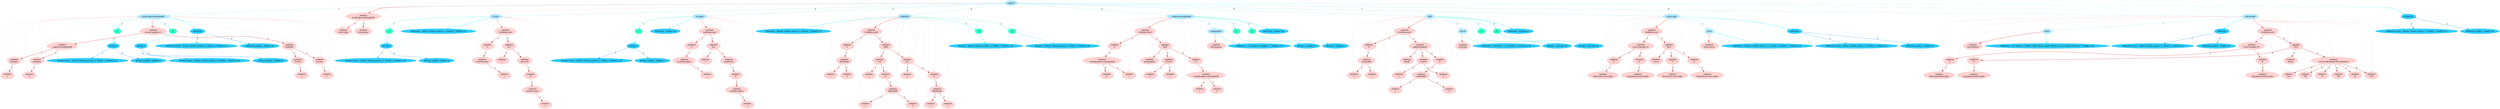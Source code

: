 digraph g{node_14695 [shape="ellipse", style="filled", color="#ffd1d1", fontname="Times", label="undefined
{mouse:$graphics:$}" ]
node_14697 [shape="ellipse", style="filled", color="#ffd1d1", fontname="Times", label="undefined
both$and$" ]
node_14699 [shape="ellipse", style="filled", color="#ffd1d1", fontname="Times", label="undefined
$.mouse" ]
node_14701 [shape="ellipse", style="filled", color="#ffd1d1", fontname="Times", label="undefined
a" ]
node_14704 [shape="ellipse", style="filled", color="#ffd1d1", fontname="Times", label="undefined
$.mouse" ]
node_14706 [shape="ellipse", style="filled", color="#ffd1d1", fontname="Times", label="undefined
b" ]
node_14711 [shape="ellipse", style="filled", color="#ffd1d1", fontname="Times", label="undefined
graphicscontaining$and$" ]
node_14713 [shape="ellipse", style="filled", color="#ffd1d1", fontname="Times", label="undefined
$.graphics" ]
node_14715 [shape="ellipse", style="filled", color="#ffd1d1", fontname="Times", label="undefined
a" ]
node_14718 [shape="ellipse", style="filled", color="#ffd1d1", fontname="Times", label="undefined
$.graphics" ]
node_14720 [shape="ellipse", style="filled", color="#ffd1d1", fontname="Times", label="undefined
b" ]
node_14743 [shape="ellipse", style="filled", color="#ffd1d1", fontname="Times", label="undefined
$withbehaviour$" ]
node_14745 [shape="ellipse", style="filled", color="#ffd1d1", fontname="Times", label="undefined
$!" ]
node_14747 [shape="ellipse", style="filled", color="#ffd1d1", fontname="Times", label="undefined
resultof$.mouse" ]
node_14749 [shape="ellipse", style="filled", color="#ffd1d1", fontname="Times", label="undefined
x" ]
node_14753 [shape="ellipse", style="filled", color="#ffd1d1", fontname="Times", label="undefined
$=$" ]
node_14755 [shape="ellipse", style="filled", color="#ffd1d1", fontname="Times", label="undefined
x" ]
node_14757 [shape="ellipse", style="filled", color="#ffd1d1", fontname="Times", label="undefined
{mouse:$}" ]
node_14759 [shape="ellipse", style="filled", color="#ffd1d1", fontname="Times", label="undefined
$?" ]
node_14761 [shape="ellipse", style="filled", color="#ffd1d1", fontname="Times", label="undefined
resultof$.mouse" ]
node_14763 [shape="ellipse", style="filled", color="#ffd1d1", fontname="Times", label="undefined
x" ]
node_14788 [shape="ellipse", style="filled", color="#ffd1d1", fontname="Times", label="undefined
$withbehaviour$" ]
node_14790 [shape="ellipse", style="filled", color="#ffd1d1", fontname="Times", label="undefined
$!" ]
node_14792 [shape="ellipse", style="filled", color="#ffd1d1", fontname="Times", label="undefined
resultof$.graphics" ]
node_14794 [shape="ellipse", style="filled", color="#ffd1d1", fontname="Times", label="undefined
x" ]
node_14798 [shape="ellipse", style="filled", color="#ffd1d1", fontname="Times", label="undefined
$=$" ]
node_14800 [shape="ellipse", style="filled", color="#ffd1d1", fontname="Times", label="undefined
x" ]
node_14802 [shape="ellipse", style="filled", color="#ffd1d1", fontname="Times", label="undefined
{graphics:$}" ]
node_14804 [shape="ellipse", style="filled", color="#ffd1d1", fontname="Times", label="undefined
$?" ]
node_14806 [shape="ellipse", style="filled", color="#ffd1d1", fontname="Times", label="undefined
resultof$.graphics" ]
node_14808 [shape="ellipse", style="filled", color="#ffd1d1", fontname="Times", label="undefined
x" ]
node_14832 [shape="ellipse", style="filled", color="#ffd1d1", fontname="Times", label="undefined
$withbehaviour$" ]
node_14834 [shape="ellipse", style="filled", color="#ffd1d1", fontname="Times", label="undefined
$?" ]
node_14836 [shape="ellipse", style="filled", color="#ffd1d1", fontname="Times", label="undefined
#both$and$" ]
node_14838 [shape="ellipse", style="filled", color="#ffd1d1", fontname="Times", label="undefined
a" ]
node_14840 [shape="ellipse", style="filled", color="#ffd1d1", fontname="Times", label="undefined
b" ]
node_14845 [shape="ellipse", style="filled", color="#ffd1d1", fontname="Times", label="undefined
all$$" ]
node_14847 [shape="ellipse", style="filled", color="#ffd1d1", fontname="Times", label="undefined
$=$" ]
node_14849 [shape="ellipse", style="filled", color="#ffd1d1", fontname="Times", label="undefined
a" ]
node_14851 [shape="ellipse", style="filled", color="#ffd1d1", fontname="Times", label="undefined
$!" ]
node_14853 [shape="ellipse", style="filled", color="#ffd1d1", fontname="Times", label="undefined
#both$and$" ]
node_14855 [shape="ellipse", style="filled", color="#ffd1d1", fontname="Times", label="undefined
a" ]
node_14857 [shape="ellipse", style="filled", color="#ffd1d1", fontname="Times", label="undefined
b" ]
node_14864 [shape="ellipse", style="filled", color="#ffd1d1", fontname="Times", label="undefined
$=$" ]
node_14866 [shape="ellipse", style="filled", color="#ffd1d1", fontname="Times", label="undefined
b" ]
node_14868 [shape="ellipse", style="filled", color="#ffd1d1", fontname="Times", label="undefined
$!" ]
node_14870 [shape="ellipse", style="filled", color="#ffd1d1", fontname="Times", label="undefined
#both$and$" ]
node_14872 [shape="ellipse", style="filled", color="#ffd1d1", fontname="Times", label="undefined
a" ]
node_14874 [shape="ellipse", style="filled", color="#ffd1d1", fontname="Times", label="undefined
b" ]
node_14891 [shape="ellipse", style="filled", color="#ffd1d1", fontname="Times", label="undefined
functiongroup" ]
node_14908 [shape="ellipse", style="filled", color="#ffd1d1", fontname="Times", label="undefined
$withbehaviour$" ]
node_14910 [shape="ellipse", style="filled", color="#ffd1d1", fontname="Times", label="undefined
$!" ]
node_14912 [shape="ellipse", style="filled", color="#ffd1d1", fontname="Times", label="undefined
resultofgraphicscontaining$and$" ]
node_14914 [shape="ellipse", style="filled", color="#ffd1d1", fontname="Times", label="undefined
a" ]
node_14916 [shape="ellipse", style="filled", color="#ffd1d1", fontname="Times", label="undefined
b" ]
node_14921 [shape="ellipse", style="filled", color="#ffd1d1", fontname="Times", label="undefined
$$=$" ]
node_14923 [shape="ellipse", style="filled", color="#ffd1d1", fontname="Times", label="undefined
groupgraphics" ]
node_14925 [shape="ellipse", style="filled", color="#ffd1d1", fontname="Times", label="undefined
{a:$,b:$}" ]
node_14927 [shape="ellipse", style="filled", color="#ffd1d1", fontname="Times", label="undefined
a" ]
node_14929 [shape="ellipse", style="filled", color="#ffd1d1", fontname="Times", label="undefined
b" ]
node_14933 [shape="ellipse", style="filled", color="#ffd1d1", fontname="Times", label="undefined
$?" ]
node_14935 [shape="ellipse", style="filled", color="#ffd1d1", fontname="Times", label="undefined
resultofgraphicscontaining$and$" ]
node_14937 [shape="ellipse", style="filled", color="#ffd1d1", fontname="Times", label="undefined
a" ]
node_14939 [shape="ellipse", style="filled", color="#ffd1d1", fontname="Times", label="undefined
b" ]
node_14955 [shape="ellipse", style="filled", color="#ffd1d1", fontname="Times", label="undefined
functionall" ]
node_14972 [shape="ellipse", style="filled", color="#ffd1d1", fontname="Times", label="undefined
$withbehaviour$" ]
node_14974 [shape="ellipse", style="filled", color="#ffd1d1", fontname="Times", label="undefined
$?" ]
node_14976 [shape="ellipse", style="filled", color="#ffd1d1", fontname="Times", label="undefined
variableall$$" ]
node_14978 [shape="ellipse", style="filled", color="#ffd1d1", fontname="Times", label="undefined
a" ]
node_14980 [shape="ellipse", style="filled", color="#ffd1d1", fontname="Times", label="undefined
b" ]
node_14985 [shape="ellipse", style="filled", color="#ffd1d1", fontname="Times", label="undefined
apply$to$andget$" ]
node_14987 [shape="ellipse", style="filled", color="#ffd1d1", fontname="Times", label="undefined
funcall" ]
node_14989 [shape="ellipse", style="filled", color="#ffd1d1", fontname="Times", label="undefined
$!" ]
node_14991 [shape="ellipse", style="filled", color="#ffd1d1", fontname="Times", label="undefined
variableall$$" ]
node_14993 [shape="ellipse", style="filled", color="#ffd1d1", fontname="Times", label="undefined
a" ]
node_14995 [shape="ellipse", style="filled", color="#ffd1d1", fontname="Times", label="undefined
b" ]
node_15000 [shape="ellipse", style="filled", color="#ffd1d1", fontname="Times", label="undefined
{a:$b:$}" ]
node_15002 [shape="ellipse", style="filled", color="#ffd1d1", fontname="Times", label="undefined
a" ]
node_15004 [shape="ellipse", style="filled", color="#ffd1d1", fontname="Times", label="undefined
b" ]
node_15019 [shape="ellipse", style="filled", color="#ffd1d1", fontname="Times", label="undefined
functioncursor" ]
node_15032 [shape="ellipse", style="filled", color="#ffd1d1", fontname="Times", label="undefined
$withbehaviour$" ]
node_15034 [shape="ellipse", style="filled", color="#ffd1d1", fontname="Times", label="undefined
{mouse:$graphics:$}" ]
node_15036 [shape="ellipse", style="filled", color="#ffd1d1", fontname="Times", label="undefined
$?" ]
node_15038 [shape="ellipse", style="filled", color="#ffd1d1", fontname="Times", label="undefined
themouseforcursorwidget" ]
node_15041 [shape="ellipse", style="filled", color="#ffd1d1", fontname="Times", label="undefined
$!" ]
node_15043 [shape="ellipse", style="filled", color="#ffd1d1", fontname="Times", label="undefined
thegraphicsforcursorwidget" ]
node_15048 [shape="ellipse", style="filled", color="#ffd1d1", fontname="Times", label="undefined
$$=$" ]
node_15050 [shape="ellipse", style="filled", color="#ffd1d1", fontname="Times", label="undefined
cursor" ]
node_15052 [shape="ellipse", style="filled", color="#ffd1d1", fontname="Times", label="undefined
$!" ]
node_15054 [shape="ellipse", style="filled", color="#ffd1d1", fontname="Times", label="undefined
themouseforcursorwidget" ]
node_15057 [shape="ellipse", style="filled", color="#ffd1d1", fontname="Times", label="undefined
$?" ]
node_15059 [shape="ellipse", style="filled", color="#ffd1d1", fontname="Times", label="undefined
thegraphicsforcursorwidget" ]
node_15073 [shape="ellipse", style="filled", color="#ffd1d1", fontname="Times", label="undefined
functionbutton" ]
node_15086 [shape="ellipse", style="filled", color="#ffd1d1", fontname="Times", label="undefined
$withbehaviour$" ]
node_15088 [shape="ellipse", style="filled", color="#ffd1d1", fontname="Times", label="undefined
{mouse:$graphics:$}" ]
node_15090 [shape="ellipse", style="filled", color="#ffd1d1", fontname="Times", label="undefined
$?" ]
node_15092 [shape="ellipse", style="filled", color="#ffd1d1", fontname="Times", label="undefined
themouseforbuttonwidget" ]
node_15095 [shape="ellipse", style="filled", color="#ffd1d1", fontname="Times", label="undefined
$!" ]
node_15097 [shape="ellipse", style="filled", color="#ffd1d1", fontname="Times", label="undefined
thegraphicsforbuttonwidget" ]
node_15102 [shape="ellipse", style="filled", color="#ffd1d1", fontname="Times", label="undefined
$$=$" ]
node_15104 [shape="ellipse", style="filled", color="#ffd1d1", fontname="Times", label="undefined
button" ]
node_15106 [shape="ellipse", style="filled", color="#ffd1d1", fontname="Times", label="undefined
{x:$y:$width:$height:$text:$pushed:$}" ]
node_15108 [shape="ellipse", style="filled", color="#ffd1d1", fontname="Times", label="undefined
10" ]
node_15110 [shape="ellipse", style="filled", color="#ffd1d1", fontname="Times", label="undefined
10" ]
node_15112 [shape="ellipse", style="filled", color="#ffd1d1", fontname="Times", label="undefined
200" ]
node_15114 [shape="ellipse", style="filled", color="#ffd1d1", fontname="Times", label="undefined
100" ]
node_15116 [shape="ellipse", style="filled", color="#ffd1d1", fontname="Times", label="undefined
OK" ]
node_15118 [shape="ellipse", style="filled", color="#ffd1d1", fontname="Times", label="undefined
false" ]
node_15126 [shape="ellipse", style="filled", color="#ffd1d1", fontname="Times", label="undefined
$?" ]
node_15128 [shape="ellipse", style="filled", color="#ffd1d1", fontname="Times", label="undefined
thegraphicsforbuttonwidget" ]
node_15154 [shape="ellipse", style="filled", color="#ffd1d1", fontname="Times", label="undefined
groupwidgetcontaining$and$" ]
node_15156 [shape="ellipse", style="filled", color="#ffd1d1", fontname="Times", label="undefined
cursorwidget" ]
node_15158 [shape="ellipse", style="filled", color="#ffd1d1", fontname="Times", label="undefined
buttonwidget" ]
node_14662 [shape="ellipse", style="filled", color="#afe7ff", fontname="Times", label="simpleUI" ]
node_14663 [shape="ellipse", style="filled", color="#afe7ff", fontname="Times", label="groupwidgetcontaining$and$" ]
node_14728 [shape="ellipse", style="filled", color="#afe7ff", fontname="Times", label="$.mouse" ]
node_14773 [shape="ellipse", style="filled", color="#afe7ff", fontname="Times", label="$.graphics" ]
node_14818 [shape="ellipse", style="filled", color="#afe7ff", fontname="Times", label="both$and$" ]
node_14886 [shape="ellipse", style="filled", color="#afe7ff", fontname="Times", label="graphicscontaining$and$" ]
node_14887 [shape="ellipse", style="filled", color="#afe7ff", fontname="Times", label="groupgraphics" ]
node_14950 [shape="ellipse", style="filled", color="#afe7ff", fontname="Times", label="all$$" ]
node_14951 [shape="ellipse", style="filled", color="#afe7ff", fontname="Times", label="funcall" ]
node_15014 [shape="ellipse", style="filled", color="#afe7ff", fontname="Times", label="cursorwidget" ]
node_15015 [shape="ellipse", style="filled", color="#afe7ff", fontname="Times", label="cursor" ]
node_15068 [shape="ellipse", style="filled", color="#afe7ff", fontname="Times", label="buttonwidget" ]
node_15069 [shape="ellipse", style="filled", color="#afe7ff", fontname="Times", label="button" ]
node_14664 [shape="ellipse", style="filled", color="#2fffc7", fontname="Times", label="a" ]
node_14674 [shape="ellipse", style="filled", color="#2fffc7", fontname="Times", label="b" ]
node_14729 [shape="ellipse", style="filled", color="#2fffc7", fontname="Times", label="x" ]
node_14774 [shape="ellipse", style="filled", color="#2fffc7", fontname="Times", label="x" ]
node_14819 [shape="ellipse", style="filled", color="#2fffc7", fontname="Times", label="a" ]
node_14823 [shape="ellipse", style="filled", color="#2fffc7", fontname="Times", label="b" ]
node_14895 [shape="ellipse", style="filled", color="#2fffc7", fontname="Times", label="a" ]
node_14899 [shape="ellipse", style="filled", color="#2fffc7", fontname="Times", label="b" ]
node_14959 [shape="ellipse", style="filled", color="#2fffc7", fontname="Times", label="a" ]
node_14963 [shape="ellipse", style="filled", color="#2fffc7", fontname="Times", label="b" ]
node_14665 [shape="ellipse", style="filled", color="#2fcdff", fontname="Times", label="theArgs.a" ]
node_14666 [shape="ellipse", style="filled", color="#2fcdff", fontname="Times", label="theArgs.a.mouse : {buttons: Number, position: {x: Number, y: Number}} out" ]
node_14668 [shape="ellipse", style="filled", color="#2fcdff", fontname="Times", label="theArgs.a.graphics : Graphics in" ]
node_14675 [shape="ellipse", style="filled", color="#2fcdff", fontname="Times", label="theArgs.b" ]
node_14676 [shape="ellipse", style="filled", color="#2fcdff", fontname="Times", label="theArgs.b.mouse : {buttons: Number, position: {x: Number, y: Number}} out" ]
node_14678 [shape="ellipse", style="filled", color="#2fcdff", fontname="Times", label="theArgs.b.graphics : Graphics in" ]
node_14686 [shape="ellipse", style="filled", color="#2fcdff", fontname="Times", label="theInterface" ]
node_14687 [shape="ellipse", style="filled", color="#2fcdff", fontname="Times", label="theInterface.mouse : {buttons: Number, position: {x: Number, y: Number}} in" ]
node_14689 [shape="ellipse", style="filled", color="#2fcdff", fontname="Times", label="theInterface.graphics : Graphics out" ]
node_14730 [shape="ellipse", style="filled", color="#2fcdff", fontname="Times", label="theArgs.x" ]
node_14731 [shape="ellipse", style="filled", color="#2fcdff", fontname="Times", label="theArgs.x.mouse : {buttons: Number, position: {x: Number, y: Number}} out" ]
node_14733 [shape="ellipse", style="filled", color="#2fcdff", fontname="Times", label="theArgs.x.graphics : Graphics in" ]
node_14740 [shape="ellipse", style="filled", color="#2fcdff", fontname="Times", label="theInterface : {buttons: Number, position: {x: Number, y: Number}} in" ]
node_14775 [shape="ellipse", style="filled", color="#2fcdff", fontname="Times", label="theArgs.x" ]
node_14776 [shape="ellipse", style="filled", color="#2fcdff", fontname="Times", label="theArgs.x.mouse : {buttons: Number, position: {x: Number, y: Number}} out" ]
node_14778 [shape="ellipse", style="filled", color="#2fcdff", fontname="Times", label="theArgs.x.graphics : Graphics in" ]
node_14785 [shape="ellipse", style="filled", color="#2fcdff", fontname="Times", label="theInterface : Graphics out" ]
node_14820 [shape="ellipse", style="filled", color="#2fcdff", fontname="Times", label="theArgs.a : {buttons: Number, position: {x: Number, y: Number}} out" ]
node_14824 [shape="ellipse", style="filled", color="#2fcdff", fontname="Times", label="theArgs.b : {buttons: Number, position: {x: Number, y: Number}} out" ]
node_14829 [shape="ellipse", style="filled", color="#2fcdff", fontname="Times", label="theInterface : {buttons: Number, position: {x: Number, y: Number}} in" ]
node_14888 [shape="ellipse", style="filled", color="#2fcdff", fontname="Times", label="theInterface : {{a: Graphics, b: Graphics} -> Graphics} out" ]
node_14896 [shape="ellipse", style="filled", color="#2fcdff", fontname="Times", label="theArgs.a : Graphics in" ]
node_14900 [shape="ellipse", style="filled", color="#2fcdff", fontname="Times", label="theArgs.b : Graphics in" ]
node_14905 [shape="ellipse", style="filled", color="#2fcdff", fontname="Times", label="theInterface : Graphics out" ]
node_14952 [shape="ellipse", style="filled", color="#2fcdff", fontname="Times", label="theInterface : {Activation -> {a: Activation, b: Activation}} out" ]
node_14960 [shape="ellipse", style="filled", color="#2fcdff", fontname="Times", label="theArgs.a : Activation out" ]
node_14964 [shape="ellipse", style="filled", color="#2fcdff", fontname="Times", label="theArgs.b : Activation out" ]
node_14969 [shape="ellipse", style="filled", color="#2fcdff", fontname="Times", label="theInterface : Activation in" ]
node_15016 [shape="ellipse", style="filled", color="#2fcdff", fontname="Times", label="theInterface : {{buttons: Number, position: {x: Number, y: Number}} -> Graphics} out" ]
node_15023 [shape="ellipse", style="filled", color="#2fcdff", fontname="Times", label="theInterface" ]
node_15024 [shape="ellipse", style="filled", color="#2fcdff", fontname="Times", label="theInterface.mouse : {buttons: Number, position: {x: Number, y: Number}} in" ]
node_15026 [shape="ellipse", style="filled", color="#2fcdff", fontname="Times", label="theInterface.graphics : Graphics out" ]
node_15070 [shape="ellipse", style="filled", color="#2fcdff", fontname="Times", label="theInterface : {{x: Number, y: Number, width: Number, height: Number, text: Text, pushed: Boolean} -> Graphics} out" ]
node_15077 [shape="ellipse", style="filled", color="#2fcdff", fontname="Times", label="theInterface" ]
node_15078 [shape="ellipse", style="filled", color="#2fcdff", fontname="Times", label="theInterface.mouse : {buttons: Number, position: {x: Number, y: Number}} in" ]
node_15080 [shape="ellipse", style="filled", color="#2fcdff", fontname="Times", label="theInterface.graphics : Graphics out" ]
node_15145 [shape="ellipse", style="filled", color="#2fcdff", fontname="Times", label="theInterface" ]
node_15146 [shape="ellipse", style="filled", color="#2fcdff", fontname="Times", label="theInterface.mouse : {buttons: Number, position: {x: Number, y: Number}} in" ]
node_15148 [shape="ellipse", style="filled", color="#2fcdff", fontname="Times", label="theInterface.graphics : Graphics out" ]
node_14699 -> node_14701 [dir=forward, arrowHead=normal, fontname="Times-Italic", arrowsize=1, color="#d00000", label="1",  headlabel="", taillabel="" ]
node_14704 -> node_14706 [dir=forward, arrowHead=normal, fontname="Times-Italic", arrowsize=1, color="#d00000", label="1",  headlabel="", taillabel="" ]
node_14697 -> node_14699 [dir=forward, arrowHead=normal, fontname="Times-Italic", arrowsize=1, color="#d00000", label="1",  headlabel="", taillabel="" ]
node_14697 -> node_14704 [dir=forward, arrowHead=normal, fontname="Times-Italic", arrowsize=1, color="#d00000", label="2",  headlabel="", taillabel="" ]
node_14713 -> node_14715 [dir=forward, arrowHead=normal, fontname="Times-Italic", arrowsize=1, color="#d00000", label="1",  headlabel="", taillabel="" ]
node_14718 -> node_14720 [dir=forward, arrowHead=normal, fontname="Times-Italic", arrowsize=1, color="#d00000", label="1",  headlabel="", taillabel="" ]
node_14711 -> node_14713 [dir=forward, arrowHead=normal, fontname="Times-Italic", arrowsize=1, color="#d00000", label="1",  headlabel="", taillabel="" ]
node_14711 -> node_14718 [dir=forward, arrowHead=normal, fontname="Times-Italic", arrowsize=1, color="#d00000", label="2",  headlabel="", taillabel="" ]
node_14695 -> node_14697 [dir=forward, arrowHead=normal, fontname="Times-Italic", arrowsize=1, color="#d00000", label="1",  headlabel="", taillabel="" ]
node_14695 -> node_14711 [dir=forward, arrowHead=normal, fontname="Times-Italic", arrowsize=1, color="#d00000", label="2",  headlabel="", taillabel="" ]
node_14747 -> node_14749 [dir=forward, arrowHead=normal, fontname="Times-Italic", arrowsize=1, color="#d00000", label="1",  headlabel="", taillabel="" ]
node_14745 -> node_14747 [dir=forward, arrowHead=normal, fontname="Times-Italic", arrowsize=1, color="#d00000", label="1",  headlabel="", taillabel="" ]
node_14761 -> node_14763 [dir=forward, arrowHead=normal, fontname="Times-Italic", arrowsize=1, color="#d00000", label="1",  headlabel="", taillabel="" ]
node_14759 -> node_14761 [dir=forward, arrowHead=normal, fontname="Times-Italic", arrowsize=1, color="#d00000", label="1",  headlabel="", taillabel="" ]
node_14757 -> node_14759 [dir=forward, arrowHead=normal, fontname="Times-Italic", arrowsize=1, color="#d00000", label="1",  headlabel="", taillabel="" ]
node_14753 -> node_14755 [dir=forward, arrowHead=normal, fontname="Times-Italic", arrowsize=1, color="#d00000", label="1",  headlabel="", taillabel="" ]
node_14753 -> node_14757 [dir=forward, arrowHead=normal, fontname="Times-Italic", arrowsize=1, color="#d00000", label="2",  headlabel="", taillabel="" ]
node_14743 -> node_14745 [dir=forward, arrowHead=normal, fontname="Times-Italic", arrowsize=1, color="#d00000", label="1",  headlabel="", taillabel="" ]
node_14743 -> node_14753 [dir=forward, arrowHead=normal, fontname="Times-Italic", arrowsize=1, color="#d00000", label="2",  headlabel="", taillabel="" ]
node_14792 -> node_14794 [dir=forward, arrowHead=normal, fontname="Times-Italic", arrowsize=1, color="#d00000", label="1",  headlabel="", taillabel="" ]
node_14790 -> node_14792 [dir=forward, arrowHead=normal, fontname="Times-Italic", arrowsize=1, color="#d00000", label="1",  headlabel="", taillabel="" ]
node_14806 -> node_14808 [dir=forward, arrowHead=normal, fontname="Times-Italic", arrowsize=1, color="#d00000", label="1",  headlabel="", taillabel="" ]
node_14804 -> node_14806 [dir=forward, arrowHead=normal, fontname="Times-Italic", arrowsize=1, color="#d00000", label="1",  headlabel="", taillabel="" ]
node_14802 -> node_14804 [dir=forward, arrowHead=normal, fontname="Times-Italic", arrowsize=1, color="#d00000", label="1",  headlabel="", taillabel="" ]
node_14798 -> node_14800 [dir=forward, arrowHead=normal, fontname="Times-Italic", arrowsize=1, color="#d00000", label="1",  headlabel="", taillabel="" ]
node_14798 -> node_14802 [dir=forward, arrowHead=normal, fontname="Times-Italic", arrowsize=1, color="#d00000", label="2",  headlabel="", taillabel="" ]
node_14788 -> node_14790 [dir=forward, arrowHead=normal, fontname="Times-Italic", arrowsize=1, color="#d00000", label="1",  headlabel="", taillabel="" ]
node_14788 -> node_14798 [dir=forward, arrowHead=normal, fontname="Times-Italic", arrowsize=1, color="#d00000", label="2",  headlabel="", taillabel="" ]
node_14836 -> node_14838 [dir=forward, arrowHead=normal, fontname="Times-Italic", arrowsize=1, color="#d00000", label="1",  headlabel="", taillabel="" ]
node_14836 -> node_14840 [dir=forward, arrowHead=normal, fontname="Times-Italic", arrowsize=1, color="#d00000", label="2",  headlabel="", taillabel="" ]
node_14834 -> node_14836 [dir=forward, arrowHead=normal, fontname="Times-Italic", arrowsize=1, color="#d00000", label="1",  headlabel="", taillabel="" ]
node_14853 -> node_14855 [dir=forward, arrowHead=normal, fontname="Times-Italic", arrowsize=1, color="#d00000", label="1",  headlabel="", taillabel="" ]
node_14853 -> node_14857 [dir=forward, arrowHead=normal, fontname="Times-Italic", arrowsize=1, color="#d00000", label="2",  headlabel="", taillabel="" ]
node_14851 -> node_14853 [dir=forward, arrowHead=normal, fontname="Times-Italic", arrowsize=1, color="#d00000", label="1",  headlabel="", taillabel="" ]
node_14847 -> node_14849 [dir=forward, arrowHead=normal, fontname="Times-Italic", arrowsize=1, color="#d00000", label="1",  headlabel="", taillabel="" ]
node_14847 -> node_14851 [dir=forward, arrowHead=normal, fontname="Times-Italic", arrowsize=1, color="#d00000", label="2",  headlabel="", taillabel="" ]
node_14870 -> node_14872 [dir=forward, arrowHead=normal, fontname="Times-Italic", arrowsize=1, color="#d00000", label="1",  headlabel="", taillabel="" ]
node_14870 -> node_14874 [dir=forward, arrowHead=normal, fontname="Times-Italic", arrowsize=1, color="#d00000", label="2",  headlabel="", taillabel="" ]
node_14868 -> node_14870 [dir=forward, arrowHead=normal, fontname="Times-Italic", arrowsize=1, color="#d00000", label="1",  headlabel="", taillabel="" ]
node_14864 -> node_14866 [dir=forward, arrowHead=normal, fontname="Times-Italic", arrowsize=1, color="#d00000", label="1",  headlabel="", taillabel="" ]
node_14864 -> node_14868 [dir=forward, arrowHead=normal, fontname="Times-Italic", arrowsize=1, color="#d00000", label="2",  headlabel="", taillabel="" ]
node_14845 -> node_14847 [dir=forward, arrowHead=normal, fontname="Times-Italic", arrowsize=1, color="#d00000", label="1",  headlabel="", taillabel="" ]
node_14845 -> node_14864 [dir=forward, arrowHead=normal, fontname="Times-Italic", arrowsize=1, color="#d00000", label="2",  headlabel="", taillabel="" ]
node_14832 -> node_14834 [dir=forward, arrowHead=normal, fontname="Times-Italic", arrowsize=1, color="#d00000", label="1",  headlabel="", taillabel="" ]
node_14832 -> node_14845 [dir=forward, arrowHead=normal, fontname="Times-Italic", arrowsize=1, color="#d00000", label="2",  headlabel="", taillabel="" ]
node_14912 -> node_14914 [dir=forward, arrowHead=normal, fontname="Times-Italic", arrowsize=1, color="#d00000", label="1",  headlabel="", taillabel="" ]
node_14912 -> node_14916 [dir=forward, arrowHead=normal, fontname="Times-Italic", arrowsize=1, color="#d00000", label="2",  headlabel="", taillabel="" ]
node_14910 -> node_14912 [dir=forward, arrowHead=normal, fontname="Times-Italic", arrowsize=1, color="#d00000", label="1",  headlabel="", taillabel="" ]
node_14925 -> node_14927 [dir=forward, arrowHead=normal, fontname="Times-Italic", arrowsize=1, color="#d00000", label="1",  headlabel="", taillabel="" ]
node_14925 -> node_14929 [dir=forward, arrowHead=normal, fontname="Times-Italic", arrowsize=1, color="#d00000", label="2",  headlabel="", taillabel="" ]
node_14935 -> node_14937 [dir=forward, arrowHead=normal, fontname="Times-Italic", arrowsize=1, color="#d00000", label="1",  headlabel="", taillabel="" ]
node_14935 -> node_14939 [dir=forward, arrowHead=normal, fontname="Times-Italic", arrowsize=1, color="#d00000", label="2",  headlabel="", taillabel="" ]
node_14933 -> node_14935 [dir=forward, arrowHead=normal, fontname="Times-Italic", arrowsize=1, color="#d00000", label="1",  headlabel="", taillabel="" ]
node_14921 -> node_14923 [dir=forward, arrowHead=normal, fontname="Times-Italic", arrowsize=1, color="#d00000", label="1",  headlabel="", taillabel="" ]
node_14921 -> node_14925 [dir=forward, arrowHead=normal, fontname="Times-Italic", arrowsize=1, color="#d00000", label="2",  headlabel="", taillabel="" ]
node_14921 -> node_14933 [dir=forward, arrowHead=normal, fontname="Times-Italic", arrowsize=1, color="#d00000", label="3",  headlabel="", taillabel="" ]
node_14908 -> node_14910 [dir=forward, arrowHead=normal, fontname="Times-Italic", arrowsize=1, color="#d00000", label="1",  headlabel="", taillabel="" ]
node_14908 -> node_14921 [dir=forward, arrowHead=normal, fontname="Times-Italic", arrowsize=1, color="#d00000", label="2",  headlabel="", taillabel="" ]
node_14976 -> node_14978 [dir=forward, arrowHead=normal, fontname="Times-Italic", arrowsize=1, color="#d00000", label="1",  headlabel="", taillabel="" ]
node_14976 -> node_14980 [dir=forward, arrowHead=normal, fontname="Times-Italic", arrowsize=1, color="#d00000", label="2",  headlabel="", taillabel="" ]
node_14974 -> node_14976 [dir=forward, arrowHead=normal, fontname="Times-Italic", arrowsize=1, color="#d00000", label="1",  headlabel="", taillabel="" ]
node_14991 -> node_14993 [dir=forward, arrowHead=normal, fontname="Times-Italic", arrowsize=1, color="#d00000", label="1",  headlabel="", taillabel="" ]
node_14991 -> node_14995 [dir=forward, arrowHead=normal, fontname="Times-Italic", arrowsize=1, color="#d00000", label="2",  headlabel="", taillabel="" ]
node_14989 -> node_14991 [dir=forward, arrowHead=normal, fontname="Times-Italic", arrowsize=1, color="#d00000", label="1",  headlabel="", taillabel="" ]
node_15000 -> node_15002 [dir=forward, arrowHead=normal, fontname="Times-Italic", arrowsize=1, color="#d00000", label="1",  headlabel="", taillabel="" ]
node_15000 -> node_15004 [dir=forward, arrowHead=normal, fontname="Times-Italic", arrowsize=1, color="#d00000", label="2",  headlabel="", taillabel="" ]
node_14985 -> node_14987 [dir=forward, arrowHead=normal, fontname="Times-Italic", arrowsize=1, color="#d00000", label="1",  headlabel="", taillabel="" ]
node_14985 -> node_14989 [dir=forward, arrowHead=normal, fontname="Times-Italic", arrowsize=1, color="#d00000", label="2",  headlabel="", taillabel="" ]
node_14985 -> node_15000 [dir=forward, arrowHead=normal, fontname="Times-Italic", arrowsize=1, color="#d00000", label="3",  headlabel="", taillabel="" ]
node_14972 -> node_14974 [dir=forward, arrowHead=normal, fontname="Times-Italic", arrowsize=1, color="#d00000", label="1",  headlabel="", taillabel="" ]
node_14972 -> node_14985 [dir=forward, arrowHead=normal, fontname="Times-Italic", arrowsize=1, color="#d00000", label="2",  headlabel="", taillabel="" ]
node_15036 -> node_15038 [dir=forward, arrowHead=normal, fontname="Times-Italic", arrowsize=1, color="#d00000", label="1",  headlabel="", taillabel="" ]
node_15041 -> node_15043 [dir=forward, arrowHead=normal, fontname="Times-Italic", arrowsize=1, color="#d00000", label="1",  headlabel="", taillabel="" ]
node_15034 -> node_15036 [dir=forward, arrowHead=normal, fontname="Times-Italic", arrowsize=1, color="#d00000", label="1",  headlabel="", taillabel="" ]
node_15034 -> node_15041 [dir=forward, arrowHead=normal, fontname="Times-Italic", arrowsize=1, color="#d00000", label="2",  headlabel="", taillabel="" ]
node_15052 -> node_15054 [dir=forward, arrowHead=normal, fontname="Times-Italic", arrowsize=1, color="#d00000", label="1",  headlabel="", taillabel="" ]
node_15057 -> node_15059 [dir=forward, arrowHead=normal, fontname="Times-Italic", arrowsize=1, color="#d00000", label="1",  headlabel="", taillabel="" ]
node_15048 -> node_15050 [dir=forward, arrowHead=normal, fontname="Times-Italic", arrowsize=1, color="#d00000", label="1",  headlabel="", taillabel="" ]
node_15048 -> node_15052 [dir=forward, arrowHead=normal, fontname="Times-Italic", arrowsize=1, color="#d00000", label="2",  headlabel="", taillabel="" ]
node_15048 -> node_15057 [dir=forward, arrowHead=normal, fontname="Times-Italic", arrowsize=1, color="#d00000", label="3",  headlabel="", taillabel="" ]
node_15032 -> node_15034 [dir=forward, arrowHead=normal, fontname="Times-Italic", arrowsize=1, color="#d00000", label="1",  headlabel="", taillabel="" ]
node_15032 -> node_15048 [dir=forward, arrowHead=normal, fontname="Times-Italic", arrowsize=1, color="#d00000", label="2",  headlabel="", taillabel="" ]
node_15090 -> node_15092 [dir=forward, arrowHead=normal, fontname="Times-Italic", arrowsize=1, color="#d00000", label="1",  headlabel="", taillabel="" ]
node_15095 -> node_15097 [dir=forward, arrowHead=normal, fontname="Times-Italic", arrowsize=1, color="#d00000", label="1",  headlabel="", taillabel="" ]
node_15088 -> node_15090 [dir=forward, arrowHead=normal, fontname="Times-Italic", arrowsize=1, color="#d00000", label="1",  headlabel="", taillabel="" ]
node_15088 -> node_15095 [dir=forward, arrowHead=normal, fontname="Times-Italic", arrowsize=1, color="#d00000", label="2",  headlabel="", taillabel="" ]
node_15106 -> node_15108 [dir=forward, arrowHead=normal, fontname="Times-Italic", arrowsize=1, color="#d00000", label="1",  headlabel="", taillabel="" ]
node_15106 -> node_15110 [dir=forward, arrowHead=normal, fontname="Times-Italic", arrowsize=1, color="#d00000", label="2",  headlabel="", taillabel="" ]
node_15106 -> node_15112 [dir=forward, arrowHead=normal, fontname="Times-Italic", arrowsize=1, color="#d00000", label="3",  headlabel="", taillabel="" ]
node_15106 -> node_15114 [dir=forward, arrowHead=normal, fontname="Times-Italic", arrowsize=1, color="#d00000", label="4",  headlabel="", taillabel="" ]
node_15106 -> node_15116 [dir=forward, arrowHead=normal, fontname="Times-Italic", arrowsize=1, color="#d00000", label="5",  headlabel="", taillabel="" ]
node_15106 -> node_15118 [dir=forward, arrowHead=normal, fontname="Times-Italic", arrowsize=1, color="#d00000", label="6",  headlabel="", taillabel="" ]
node_15126 -> node_15128 [dir=forward, arrowHead=normal, fontname="Times-Italic", arrowsize=1, color="#d00000", label="1",  headlabel="", taillabel="" ]
node_15102 -> node_15104 [dir=forward, arrowHead=normal, fontname="Times-Italic", arrowsize=1, color="#d00000", label="1",  headlabel="", taillabel="" ]
node_15102 -> node_15106 [dir=forward, arrowHead=normal, fontname="Times-Italic", arrowsize=1, color="#d00000", label="2",  headlabel="", taillabel="" ]
node_15102 -> node_15126 [dir=forward, arrowHead=normal, fontname="Times-Italic", arrowsize=1, color="#d00000", label="3",  headlabel="", taillabel="" ]
node_15086 -> node_15088 [dir=forward, arrowHead=normal, fontname="Times-Italic", arrowsize=1, color="#d00000", label="1",  headlabel="", taillabel="" ]
node_15086 -> node_15102 [dir=forward, arrowHead=normal, fontname="Times-Italic", arrowsize=1, color="#d00000", label="2",  headlabel="", taillabel="" ]
node_15154 -> node_15156 [dir=forward, arrowHead=normal, fontname="Times-Italic", arrowsize=1, color="#d00000", label="1",  headlabel="", taillabel="" ]
node_15154 -> node_15158 [dir=forward, arrowHead=normal, fontname="Times-Italic", arrowsize=1, color="#d00000", label="2",  headlabel="", taillabel="" ]
node_14663 -> node_14695 [dir=forward, arrowHead=normal, fontname="Times-Italic", arrowsize=1, color="#ff0000", label="",  headlabel="", taillabel="" ]
node_14728 -> node_14743 [dir=forward, arrowHead=normal, fontname="Times-Italic", arrowsize=1, color="#ff0000", label="",  headlabel="", taillabel="" ]
node_14773 -> node_14788 [dir=forward, arrowHead=normal, fontname="Times-Italic", arrowsize=1, color="#ff0000", label="",  headlabel="", taillabel="" ]
node_14818 -> node_14832 [dir=forward, arrowHead=normal, fontname="Times-Italic", arrowsize=1, color="#ff0000", label="",  headlabel="", taillabel="" ]
node_14887 -> node_14891 [dir=forward, arrowHead=normal, fontname="Times-Italic", arrowsize=1, color="#ff0000", label="",  headlabel="", taillabel="" ]
node_14886 -> node_14908 [dir=forward, arrowHead=normal, fontname="Times-Italic", arrowsize=1, color="#ff0000", label="",  headlabel="", taillabel="" ]
node_14951 -> node_14955 [dir=forward, arrowHead=normal, fontname="Times-Italic", arrowsize=1, color="#ff0000", label="",  headlabel="", taillabel="" ]
node_14950 -> node_14972 [dir=forward, arrowHead=normal, fontname="Times-Italic", arrowsize=1, color="#ff0000", label="",  headlabel="", taillabel="" ]
node_15015 -> node_15019 [dir=forward, arrowHead=normal, fontname="Times-Italic", arrowsize=1, color="#ff0000", label="",  headlabel="", taillabel="" ]
node_15014 -> node_15032 [dir=forward, arrowHead=normal, fontname="Times-Italic", arrowsize=1, color="#ff0000", label="",  headlabel="", taillabel="" ]
node_15069 -> node_15073 [dir=forward, arrowHead=normal, fontname="Times-Italic", arrowsize=1, color="#ff0000", label="",  headlabel="", taillabel="" ]
node_15068 -> node_15086 [dir=forward, arrowHead=normal, fontname="Times-Italic", arrowsize=1, color="#ff0000", label="",  headlabel="", taillabel="" ]
node_14662 -> node_15154 [dir=forward, arrowHead=normal, fontname="Times-Italic", arrowsize=1, color="#ff0000", label="",  headlabel="", taillabel="" ]
node_14663 -> node_14695 [dir=forward, arrowHead=normal, fontname="Times-Italic", arrowsize=1, color="#ffd5d5", label="",  headlabel="", taillabel="" ]
node_14663 -> node_14697 [dir=forward, arrowHead=normal, fontname="Times-Italic", arrowsize=1, color="#ffd5d5", label="",  headlabel="", taillabel="" ]
node_14663 -> node_14699 [dir=forward, arrowHead=normal, fontname="Times-Italic", arrowsize=1, color="#ffd5d5", label="",  headlabel="", taillabel="" ]
node_14663 -> node_14701 [dir=forward, arrowHead=normal, fontname="Times-Italic", arrowsize=1, color="#ffd5d5", label="",  headlabel="", taillabel="" ]
node_14663 -> node_14704 [dir=forward, arrowHead=normal, fontname="Times-Italic", arrowsize=1, color="#ffd5d5", label="",  headlabel="", taillabel="" ]
node_14663 -> node_14706 [dir=forward, arrowHead=normal, fontname="Times-Italic", arrowsize=1, color="#ffd5d5", label="",  headlabel="", taillabel="" ]
node_14663 -> node_14711 [dir=forward, arrowHead=normal, fontname="Times-Italic", arrowsize=1, color="#ffd5d5", label="",  headlabel="", taillabel="" ]
node_14663 -> node_14713 [dir=forward, arrowHead=normal, fontname="Times-Italic", arrowsize=1, color="#ffd5d5", label="",  headlabel="", taillabel="" ]
node_14663 -> node_14715 [dir=forward, arrowHead=normal, fontname="Times-Italic", arrowsize=1, color="#ffd5d5", label="",  headlabel="", taillabel="" ]
node_14663 -> node_14718 [dir=forward, arrowHead=normal, fontname="Times-Italic", arrowsize=1, color="#ffd5d5", label="",  headlabel="", taillabel="" ]
node_14663 -> node_14720 [dir=forward, arrowHead=normal, fontname="Times-Italic", arrowsize=1, color="#ffd5d5", label="",  headlabel="", taillabel="" ]
node_14728 -> node_14743 [dir=forward, arrowHead=normal, fontname="Times-Italic", arrowsize=1, color="#ffd5d5", label="",  headlabel="", taillabel="" ]
node_14728 -> node_14745 [dir=forward, arrowHead=normal, fontname="Times-Italic", arrowsize=1, color="#ffd5d5", label="",  headlabel="", taillabel="" ]
node_14728 -> node_14747 [dir=forward, arrowHead=normal, fontname="Times-Italic", arrowsize=1, color="#ffd5d5", label="",  headlabel="", taillabel="" ]
node_14728 -> node_14749 [dir=forward, arrowHead=normal, fontname="Times-Italic", arrowsize=1, color="#ffd5d5", label="",  headlabel="", taillabel="" ]
node_14728 -> node_14753 [dir=forward, arrowHead=normal, fontname="Times-Italic", arrowsize=1, color="#ffd5d5", label="",  headlabel="", taillabel="" ]
node_14728 -> node_14755 [dir=forward, arrowHead=normal, fontname="Times-Italic", arrowsize=1, color="#ffd5d5", label="",  headlabel="", taillabel="" ]
node_14728 -> node_14757 [dir=forward, arrowHead=normal, fontname="Times-Italic", arrowsize=1, color="#ffd5d5", label="",  headlabel="", taillabel="" ]
node_14728 -> node_14759 [dir=forward, arrowHead=normal, fontname="Times-Italic", arrowsize=1, color="#ffd5d5", label="",  headlabel="", taillabel="" ]
node_14728 -> node_14761 [dir=forward, arrowHead=normal, fontname="Times-Italic", arrowsize=1, color="#ffd5d5", label="",  headlabel="", taillabel="" ]
node_14728 -> node_14763 [dir=forward, arrowHead=normal, fontname="Times-Italic", arrowsize=1, color="#ffd5d5", label="",  headlabel="", taillabel="" ]
node_14773 -> node_14788 [dir=forward, arrowHead=normal, fontname="Times-Italic", arrowsize=1, color="#ffd5d5", label="",  headlabel="", taillabel="" ]
node_14773 -> node_14790 [dir=forward, arrowHead=normal, fontname="Times-Italic", arrowsize=1, color="#ffd5d5", label="",  headlabel="", taillabel="" ]
node_14773 -> node_14792 [dir=forward, arrowHead=normal, fontname="Times-Italic", arrowsize=1, color="#ffd5d5", label="",  headlabel="", taillabel="" ]
node_14773 -> node_14794 [dir=forward, arrowHead=normal, fontname="Times-Italic", arrowsize=1, color="#ffd5d5", label="",  headlabel="", taillabel="" ]
node_14773 -> node_14798 [dir=forward, arrowHead=normal, fontname="Times-Italic", arrowsize=1, color="#ffd5d5", label="",  headlabel="", taillabel="" ]
node_14773 -> node_14800 [dir=forward, arrowHead=normal, fontname="Times-Italic", arrowsize=1, color="#ffd5d5", label="",  headlabel="", taillabel="" ]
node_14773 -> node_14802 [dir=forward, arrowHead=normal, fontname="Times-Italic", arrowsize=1, color="#ffd5d5", label="",  headlabel="", taillabel="" ]
node_14773 -> node_14804 [dir=forward, arrowHead=normal, fontname="Times-Italic", arrowsize=1, color="#ffd5d5", label="",  headlabel="", taillabel="" ]
node_14773 -> node_14806 [dir=forward, arrowHead=normal, fontname="Times-Italic", arrowsize=1, color="#ffd5d5", label="",  headlabel="", taillabel="" ]
node_14773 -> node_14808 [dir=forward, arrowHead=normal, fontname="Times-Italic", arrowsize=1, color="#ffd5d5", label="",  headlabel="", taillabel="" ]
node_14818 -> node_14832 [dir=forward, arrowHead=normal, fontname="Times-Italic", arrowsize=1, color="#ffd5d5", label="",  headlabel="", taillabel="" ]
node_14818 -> node_14834 [dir=forward, arrowHead=normal, fontname="Times-Italic", arrowsize=1, color="#ffd5d5", label="",  headlabel="", taillabel="" ]
node_14818 -> node_14836 [dir=forward, arrowHead=normal, fontname="Times-Italic", arrowsize=1, color="#ffd5d5", label="",  headlabel="", taillabel="" ]
node_14818 -> node_14838 [dir=forward, arrowHead=normal, fontname="Times-Italic", arrowsize=1, color="#ffd5d5", label="",  headlabel="", taillabel="" ]
node_14818 -> node_14840 [dir=forward, arrowHead=normal, fontname="Times-Italic", arrowsize=1, color="#ffd5d5", label="",  headlabel="", taillabel="" ]
node_14818 -> node_14845 [dir=forward, arrowHead=normal, fontname="Times-Italic", arrowsize=1, color="#ffd5d5", label="",  headlabel="", taillabel="" ]
node_14818 -> node_14847 [dir=forward, arrowHead=normal, fontname="Times-Italic", arrowsize=1, color="#ffd5d5", label="",  headlabel="", taillabel="" ]
node_14818 -> node_14849 [dir=forward, arrowHead=normal, fontname="Times-Italic", arrowsize=1, color="#ffd5d5", label="",  headlabel="", taillabel="" ]
node_14818 -> node_14851 [dir=forward, arrowHead=normal, fontname="Times-Italic", arrowsize=1, color="#ffd5d5", label="",  headlabel="", taillabel="" ]
node_14818 -> node_14853 [dir=forward, arrowHead=normal, fontname="Times-Italic", arrowsize=1, color="#ffd5d5", label="",  headlabel="", taillabel="" ]
node_14818 -> node_14855 [dir=forward, arrowHead=normal, fontname="Times-Italic", arrowsize=1, color="#ffd5d5", label="",  headlabel="", taillabel="" ]
node_14818 -> node_14857 [dir=forward, arrowHead=normal, fontname="Times-Italic", arrowsize=1, color="#ffd5d5", label="",  headlabel="", taillabel="" ]
node_14818 -> node_14864 [dir=forward, arrowHead=normal, fontname="Times-Italic", arrowsize=1, color="#ffd5d5", label="",  headlabel="", taillabel="" ]
node_14818 -> node_14866 [dir=forward, arrowHead=normal, fontname="Times-Italic", arrowsize=1, color="#ffd5d5", label="",  headlabel="", taillabel="" ]
node_14818 -> node_14868 [dir=forward, arrowHead=normal, fontname="Times-Italic", arrowsize=1, color="#ffd5d5", label="",  headlabel="", taillabel="" ]
node_14818 -> node_14870 [dir=forward, arrowHead=normal, fontname="Times-Italic", arrowsize=1, color="#ffd5d5", label="",  headlabel="", taillabel="" ]
node_14818 -> node_14872 [dir=forward, arrowHead=normal, fontname="Times-Italic", arrowsize=1, color="#ffd5d5", label="",  headlabel="", taillabel="" ]
node_14818 -> node_14874 [dir=forward, arrowHead=normal, fontname="Times-Italic", arrowsize=1, color="#ffd5d5", label="",  headlabel="", taillabel="" ]
node_14887 -> node_14891 [dir=forward, arrowHead=normal, fontname="Times-Italic", arrowsize=1, color="#ffd5d5", label="",  headlabel="", taillabel="" ]
node_14886 -> node_14908 [dir=forward, arrowHead=normal, fontname="Times-Italic", arrowsize=1, color="#ffd5d5", label="",  headlabel="", taillabel="" ]
node_14886 -> node_14910 [dir=forward, arrowHead=normal, fontname="Times-Italic", arrowsize=1, color="#ffd5d5", label="",  headlabel="", taillabel="" ]
node_14886 -> node_14912 [dir=forward, arrowHead=normal, fontname="Times-Italic", arrowsize=1, color="#ffd5d5", label="",  headlabel="", taillabel="" ]
node_14886 -> node_14914 [dir=forward, arrowHead=normal, fontname="Times-Italic", arrowsize=1, color="#ffd5d5", label="",  headlabel="", taillabel="" ]
node_14886 -> node_14916 [dir=forward, arrowHead=normal, fontname="Times-Italic", arrowsize=1, color="#ffd5d5", label="",  headlabel="", taillabel="" ]
node_14886 -> node_14921 [dir=forward, arrowHead=normal, fontname="Times-Italic", arrowsize=1, color="#ffd5d5", label="",  headlabel="", taillabel="" ]
node_14886 -> node_14923 [dir=forward, arrowHead=normal, fontname="Times-Italic", arrowsize=1, color="#ffd5d5", label="",  headlabel="", taillabel="" ]
node_14886 -> node_14925 [dir=forward, arrowHead=normal, fontname="Times-Italic", arrowsize=1, color="#ffd5d5", label="",  headlabel="", taillabel="" ]
node_14886 -> node_14927 [dir=forward, arrowHead=normal, fontname="Times-Italic", arrowsize=1, color="#ffd5d5", label="",  headlabel="", taillabel="" ]
node_14886 -> node_14929 [dir=forward, arrowHead=normal, fontname="Times-Italic", arrowsize=1, color="#ffd5d5", label="",  headlabel="", taillabel="" ]
node_14886 -> node_14933 [dir=forward, arrowHead=normal, fontname="Times-Italic", arrowsize=1, color="#ffd5d5", label="",  headlabel="", taillabel="" ]
node_14886 -> node_14935 [dir=forward, arrowHead=normal, fontname="Times-Italic", arrowsize=1, color="#ffd5d5", label="",  headlabel="", taillabel="" ]
node_14886 -> node_14937 [dir=forward, arrowHead=normal, fontname="Times-Italic", arrowsize=1, color="#ffd5d5", label="",  headlabel="", taillabel="" ]
node_14886 -> node_14939 [dir=forward, arrowHead=normal, fontname="Times-Italic", arrowsize=1, color="#ffd5d5", label="",  headlabel="", taillabel="" ]
node_14951 -> node_14955 [dir=forward, arrowHead=normal, fontname="Times-Italic", arrowsize=1, color="#ffd5d5", label="",  headlabel="", taillabel="" ]
node_14950 -> node_14972 [dir=forward, arrowHead=normal, fontname="Times-Italic", arrowsize=1, color="#ffd5d5", label="",  headlabel="", taillabel="" ]
node_14950 -> node_14974 [dir=forward, arrowHead=normal, fontname="Times-Italic", arrowsize=1, color="#ffd5d5", label="",  headlabel="", taillabel="" ]
node_14950 -> node_14976 [dir=forward, arrowHead=normal, fontname="Times-Italic", arrowsize=1, color="#ffd5d5", label="",  headlabel="", taillabel="" ]
node_14950 -> node_14978 [dir=forward, arrowHead=normal, fontname="Times-Italic", arrowsize=1, color="#ffd5d5", label="",  headlabel="", taillabel="" ]
node_14950 -> node_14980 [dir=forward, arrowHead=normal, fontname="Times-Italic", arrowsize=1, color="#ffd5d5", label="",  headlabel="", taillabel="" ]
node_14950 -> node_14985 [dir=forward, arrowHead=normal, fontname="Times-Italic", arrowsize=1, color="#ffd5d5", label="",  headlabel="", taillabel="" ]
node_14950 -> node_14987 [dir=forward, arrowHead=normal, fontname="Times-Italic", arrowsize=1, color="#ffd5d5", label="",  headlabel="", taillabel="" ]
node_14950 -> node_14989 [dir=forward, arrowHead=normal, fontname="Times-Italic", arrowsize=1, color="#ffd5d5", label="",  headlabel="", taillabel="" ]
node_14950 -> node_14991 [dir=forward, arrowHead=normal, fontname="Times-Italic", arrowsize=1, color="#ffd5d5", label="",  headlabel="", taillabel="" ]
node_14950 -> node_14993 [dir=forward, arrowHead=normal, fontname="Times-Italic", arrowsize=1, color="#ffd5d5", label="",  headlabel="", taillabel="" ]
node_14950 -> node_14995 [dir=forward, arrowHead=normal, fontname="Times-Italic", arrowsize=1, color="#ffd5d5", label="",  headlabel="", taillabel="" ]
node_14950 -> node_15000 [dir=forward, arrowHead=normal, fontname="Times-Italic", arrowsize=1, color="#ffd5d5", label="",  headlabel="", taillabel="" ]
node_14950 -> node_15002 [dir=forward, arrowHead=normal, fontname="Times-Italic", arrowsize=1, color="#ffd5d5", label="",  headlabel="", taillabel="" ]
node_14950 -> node_15004 [dir=forward, arrowHead=normal, fontname="Times-Italic", arrowsize=1, color="#ffd5d5", label="",  headlabel="", taillabel="" ]
node_15015 -> node_15019 [dir=forward, arrowHead=normal, fontname="Times-Italic", arrowsize=1, color="#ffd5d5", label="",  headlabel="", taillabel="" ]
node_15014 -> node_15032 [dir=forward, arrowHead=normal, fontname="Times-Italic", arrowsize=1, color="#ffd5d5", label="",  headlabel="", taillabel="" ]
node_15014 -> node_15034 [dir=forward, arrowHead=normal, fontname="Times-Italic", arrowsize=1, color="#ffd5d5", label="",  headlabel="", taillabel="" ]
node_15014 -> node_15036 [dir=forward, arrowHead=normal, fontname="Times-Italic", arrowsize=1, color="#ffd5d5", label="",  headlabel="", taillabel="" ]
node_15014 -> node_15038 [dir=forward, arrowHead=normal, fontname="Times-Italic", arrowsize=1, color="#ffd5d5", label="",  headlabel="", taillabel="" ]
node_15014 -> node_15041 [dir=forward, arrowHead=normal, fontname="Times-Italic", arrowsize=1, color="#ffd5d5", label="",  headlabel="", taillabel="" ]
node_15014 -> node_15043 [dir=forward, arrowHead=normal, fontname="Times-Italic", arrowsize=1, color="#ffd5d5", label="",  headlabel="", taillabel="" ]
node_15014 -> node_15048 [dir=forward, arrowHead=normal, fontname="Times-Italic", arrowsize=1, color="#ffd5d5", label="",  headlabel="", taillabel="" ]
node_15014 -> node_15050 [dir=forward, arrowHead=normal, fontname="Times-Italic", arrowsize=1, color="#ffd5d5", label="",  headlabel="", taillabel="" ]
node_15014 -> node_15052 [dir=forward, arrowHead=normal, fontname="Times-Italic", arrowsize=1, color="#ffd5d5", label="",  headlabel="", taillabel="" ]
node_15014 -> node_15054 [dir=forward, arrowHead=normal, fontname="Times-Italic", arrowsize=1, color="#ffd5d5", label="",  headlabel="", taillabel="" ]
node_15014 -> node_15057 [dir=forward, arrowHead=normal, fontname="Times-Italic", arrowsize=1, color="#ffd5d5", label="",  headlabel="", taillabel="" ]
node_15014 -> node_15059 [dir=forward, arrowHead=normal, fontname="Times-Italic", arrowsize=1, color="#ffd5d5", label="",  headlabel="", taillabel="" ]
node_15069 -> node_15073 [dir=forward, arrowHead=normal, fontname="Times-Italic", arrowsize=1, color="#ffd5d5", label="",  headlabel="", taillabel="" ]
node_15068 -> node_15086 [dir=forward, arrowHead=normal, fontname="Times-Italic", arrowsize=1, color="#ffd5d5", label="",  headlabel="", taillabel="" ]
node_15068 -> node_15088 [dir=forward, arrowHead=normal, fontname="Times-Italic", arrowsize=1, color="#ffd5d5", label="",  headlabel="", taillabel="" ]
node_15068 -> node_15090 [dir=forward, arrowHead=normal, fontname="Times-Italic", arrowsize=1, color="#ffd5d5", label="",  headlabel="", taillabel="" ]
node_15068 -> node_15092 [dir=forward, arrowHead=normal, fontname="Times-Italic", arrowsize=1, color="#ffd5d5", label="",  headlabel="", taillabel="" ]
node_15068 -> node_15095 [dir=forward, arrowHead=normal, fontname="Times-Italic", arrowsize=1, color="#ffd5d5", label="",  headlabel="", taillabel="" ]
node_15068 -> node_15097 [dir=forward, arrowHead=normal, fontname="Times-Italic", arrowsize=1, color="#ffd5d5", label="",  headlabel="", taillabel="" ]
node_15068 -> node_15102 [dir=forward, arrowHead=normal, fontname="Times-Italic", arrowsize=1, color="#ffd5d5", label="",  headlabel="", taillabel="" ]
node_15068 -> node_15104 [dir=forward, arrowHead=normal, fontname="Times-Italic", arrowsize=1, color="#ffd5d5", label="",  headlabel="", taillabel="" ]
node_15068 -> node_15106 [dir=forward, arrowHead=normal, fontname="Times-Italic", arrowsize=1, color="#ffd5d5", label="",  headlabel="", taillabel="" ]
node_15068 -> node_15108 [dir=forward, arrowHead=normal, fontname="Times-Italic", arrowsize=1, color="#ffd5d5", label="",  headlabel="", taillabel="" ]
node_15068 -> node_15110 [dir=forward, arrowHead=normal, fontname="Times-Italic", arrowsize=1, color="#ffd5d5", label="",  headlabel="", taillabel="" ]
node_15068 -> node_15112 [dir=forward, arrowHead=normal, fontname="Times-Italic", arrowsize=1, color="#ffd5d5", label="",  headlabel="", taillabel="" ]
node_15068 -> node_15114 [dir=forward, arrowHead=normal, fontname="Times-Italic", arrowsize=1, color="#ffd5d5", label="",  headlabel="", taillabel="" ]
node_15068 -> node_15116 [dir=forward, arrowHead=normal, fontname="Times-Italic", arrowsize=1, color="#ffd5d5", label="",  headlabel="", taillabel="" ]
node_15068 -> node_15118 [dir=forward, arrowHead=normal, fontname="Times-Italic", arrowsize=1, color="#ffd5d5", label="",  headlabel="", taillabel="" ]
node_15068 -> node_15126 [dir=forward, arrowHead=normal, fontname="Times-Italic", arrowsize=1, color="#ffd5d5", label="",  headlabel="", taillabel="" ]
node_15068 -> node_15128 [dir=forward, arrowHead=normal, fontname="Times-Italic", arrowsize=1, color="#ffd5d5", label="",  headlabel="", taillabel="" ]
node_14662 -> node_15154 [dir=forward, arrowHead=normal, fontname="Times-Italic", arrowsize=1, color="#ffd5d5", label="",  headlabel="", taillabel="" ]
node_14662 -> node_15156 [dir=forward, arrowHead=normal, fontname="Times-Italic", arrowsize=1, color="#ffd5d5", label="",  headlabel="", taillabel="" ]
node_14662 -> node_15158 [dir=forward, arrowHead=normal, fontname="Times-Italic", arrowsize=1, color="#ffd5d5", label="",  headlabel="", taillabel="" ]
node_14663 -> node_14664 [dir=forward, arrowHead=normal, fontname="Times-Italic", arrowsize=1, color="#2fffc7", label="1",  headlabel="", taillabel="" ]
node_14663 -> node_14674 [dir=forward, arrowHead=normal, fontname="Times-Italic", arrowsize=1, color="#2fffc7", label="2",  headlabel="", taillabel="" ]
node_14728 -> node_14729 [dir=forward, arrowHead=normal, fontname="Times-Italic", arrowsize=1, color="#2fffc7", label="1",  headlabel="", taillabel="" ]
node_14773 -> node_14774 [dir=forward, arrowHead=normal, fontname="Times-Italic", arrowsize=1, color="#2fffc7", label="1",  headlabel="", taillabel="" ]
node_14818 -> node_14819 [dir=forward, arrowHead=normal, fontname="Times-Italic", arrowsize=1, color="#2fffc7", label="1",  headlabel="", taillabel="" ]
node_14818 -> node_14823 [dir=forward, arrowHead=normal, fontname="Times-Italic", arrowsize=1, color="#2fffc7", label="2",  headlabel="", taillabel="" ]
node_14886 -> node_14895 [dir=forward, arrowHead=normal, fontname="Times-Italic", arrowsize=1, color="#2fffc7", label="1",  headlabel="", taillabel="" ]
node_14886 -> node_14899 [dir=forward, arrowHead=normal, fontname="Times-Italic", arrowsize=1, color="#2fffc7", label="2",  headlabel="", taillabel="" ]
node_14950 -> node_14959 [dir=forward, arrowHead=normal, fontname="Times-Italic", arrowsize=1, color="#2fffc7", label="1",  headlabel="", taillabel="" ]
node_14950 -> node_14963 [dir=forward, arrowHead=normal, fontname="Times-Italic", arrowsize=1, color="#2fffc7", label="2",  headlabel="", taillabel="" ]
node_14664 -> node_14665 [dir=forward, arrowHead=normal, fontname="Times-Italic", arrowsize=1, color="#00e8ff", label="",  headlabel="", taillabel="" ]
node_14674 -> node_14675 [dir=forward, arrowHead=normal, fontname="Times-Italic", arrowsize=1, color="#00e8ff", label="",  headlabel="", taillabel="" ]
node_14729 -> node_14730 [dir=forward, arrowHead=normal, fontname="Times-Italic", arrowsize=1, color="#00e8ff", label="",  headlabel="", taillabel="" ]
node_14774 -> node_14775 [dir=forward, arrowHead=normal, fontname="Times-Italic", arrowsize=1, color="#00e8ff", label="",  headlabel="", taillabel="" ]
node_14819 -> node_14820 [dir=forward, arrowHead=normal, fontname="Times-Italic", arrowsize=1, color="#00e8ff", label="",  headlabel="", taillabel="" ]
node_14823 -> node_14824 [dir=forward, arrowHead=normal, fontname="Times-Italic", arrowsize=1, color="#00e8ff", label="",  headlabel="", taillabel="" ]
node_14895 -> node_14896 [dir=forward, arrowHead=normal, fontname="Times-Italic", arrowsize=1, color="#00e8ff", label="",  headlabel="", taillabel="" ]
node_14899 -> node_14900 [dir=forward, arrowHead=normal, fontname="Times-Italic", arrowsize=1, color="#00e8ff", label="",  headlabel="", taillabel="" ]
node_14959 -> node_14960 [dir=forward, arrowHead=normal, fontname="Times-Italic", arrowsize=1, color="#00e8ff", label="",  headlabel="", taillabel="" ]
node_14963 -> node_14964 [dir=forward, arrowHead=normal, fontname="Times-Italic", arrowsize=1, color="#00e8ff", label="",  headlabel="", taillabel="" ]
node_14663 -> node_14686 [dir=forward, arrowHead=normal, fontname="Times-Italic", arrowsize=1, color="#00e8ff", label="",  headlabel="", taillabel="" ]
node_14728 -> node_14740 [dir=forward, arrowHead=normal, fontname="Times-Italic", arrowsize=1, color="#00e8ff", label="",  headlabel="", taillabel="" ]
node_14773 -> node_14785 [dir=forward, arrowHead=normal, fontname="Times-Italic", arrowsize=1, color="#00e8ff", label="",  headlabel="", taillabel="" ]
node_14818 -> node_14829 [dir=forward, arrowHead=normal, fontname="Times-Italic", arrowsize=1, color="#00e8ff", label="",  headlabel="", taillabel="" ]
node_14887 -> node_14888 [dir=forward, arrowHead=normal, fontname="Times-Italic", arrowsize=1, color="#00e8ff", label="",  headlabel="", taillabel="" ]
node_14886 -> node_14905 [dir=forward, arrowHead=normal, fontname="Times-Italic", arrowsize=1, color="#00e8ff", label="",  headlabel="", taillabel="" ]
node_14951 -> node_14952 [dir=forward, arrowHead=normal, fontname="Times-Italic", arrowsize=1, color="#00e8ff", label="",  headlabel="", taillabel="" ]
node_14950 -> node_14969 [dir=forward, arrowHead=normal, fontname="Times-Italic", arrowsize=1, color="#00e8ff", label="",  headlabel="", taillabel="" ]
node_15015 -> node_15016 [dir=forward, arrowHead=normal, fontname="Times-Italic", arrowsize=1, color="#00e8ff", label="",  headlabel="", taillabel="" ]
node_15014 -> node_15023 [dir=forward, arrowHead=normal, fontname="Times-Italic", arrowsize=1, color="#00e8ff", label="",  headlabel="", taillabel="" ]
node_15069 -> node_15070 [dir=forward, arrowHead=normal, fontname="Times-Italic", arrowsize=1, color="#00e8ff", label="",  headlabel="", taillabel="" ]
node_15068 -> node_15077 [dir=forward, arrowHead=normal, fontname="Times-Italic", arrowsize=1, color="#00e8ff", label="",  headlabel="", taillabel="" ]
node_14662 -> node_15145 [dir=forward, arrowHead=normal, fontname="Times-Italic", arrowsize=1, color="#00e8ff", label="",  headlabel="", taillabel="" ]
node_14663 -> node_14666 [dir=forward, arrowHead=normal, fontname="Times-Italic", arrowsize=1, color="#bef9ff", label="",  headlabel="", taillabel="" ]
node_14663 -> node_14668 [dir=forward, arrowHead=normal, fontname="Times-Italic", arrowsize=1, color="#bef9ff", label="",  headlabel="", taillabel="" ]
node_14663 -> node_14665 [dir=forward, arrowHead=normal, fontname="Times-Italic", arrowsize=1, color="#bef9ff", label="",  headlabel="", taillabel="" ]
node_14663 -> node_14676 [dir=forward, arrowHead=normal, fontname="Times-Italic", arrowsize=1, color="#bef9ff", label="",  headlabel="", taillabel="" ]
node_14663 -> node_14678 [dir=forward, arrowHead=normal, fontname="Times-Italic", arrowsize=1, color="#bef9ff", label="",  headlabel="", taillabel="" ]
node_14663 -> node_14675 [dir=forward, arrowHead=normal, fontname="Times-Italic", arrowsize=1, color="#bef9ff", label="",  headlabel="", taillabel="" ]
node_14663 -> node_14687 [dir=forward, arrowHead=normal, fontname="Times-Italic", arrowsize=1, color="#bef9ff", label="",  headlabel="", taillabel="" ]
node_14663 -> node_14689 [dir=forward, arrowHead=normal, fontname="Times-Italic", arrowsize=1, color="#bef9ff", label="",  headlabel="", taillabel="" ]
node_14663 -> node_14686 [dir=forward, arrowHead=normal, fontname="Times-Italic", arrowsize=1, color="#bef9ff", label="",  headlabel="", taillabel="" ]
node_14728 -> node_14731 [dir=forward, arrowHead=normal, fontname="Times-Italic", arrowsize=1, color="#bef9ff", label="",  headlabel="", taillabel="" ]
node_14728 -> node_14733 [dir=forward, arrowHead=normal, fontname="Times-Italic", arrowsize=1, color="#bef9ff", label="",  headlabel="", taillabel="" ]
node_14728 -> node_14730 [dir=forward, arrowHead=normal, fontname="Times-Italic", arrowsize=1, color="#bef9ff", label="",  headlabel="", taillabel="" ]
node_14728 -> node_14740 [dir=forward, arrowHead=normal, fontname="Times-Italic", arrowsize=1, color="#bef9ff", label="",  headlabel="", taillabel="" ]
node_14773 -> node_14776 [dir=forward, arrowHead=normal, fontname="Times-Italic", arrowsize=1, color="#bef9ff", label="",  headlabel="", taillabel="" ]
node_14773 -> node_14778 [dir=forward, arrowHead=normal, fontname="Times-Italic", arrowsize=1, color="#bef9ff", label="",  headlabel="", taillabel="" ]
node_14773 -> node_14775 [dir=forward, arrowHead=normal, fontname="Times-Italic", arrowsize=1, color="#bef9ff", label="",  headlabel="", taillabel="" ]
node_14773 -> node_14785 [dir=forward, arrowHead=normal, fontname="Times-Italic", arrowsize=1, color="#bef9ff", label="",  headlabel="", taillabel="" ]
node_14818 -> node_14820 [dir=forward, arrowHead=normal, fontname="Times-Italic", arrowsize=1, color="#bef9ff", label="",  headlabel="", taillabel="" ]
node_14818 -> node_14824 [dir=forward, arrowHead=normal, fontname="Times-Italic", arrowsize=1, color="#bef9ff", label="",  headlabel="", taillabel="" ]
node_14818 -> node_14829 [dir=forward, arrowHead=normal, fontname="Times-Italic", arrowsize=1, color="#bef9ff", label="",  headlabel="", taillabel="" ]
node_14887 -> node_14888 [dir=forward, arrowHead=normal, fontname="Times-Italic", arrowsize=1, color="#bef9ff", label="",  headlabel="", taillabel="" ]
node_14886 -> node_14896 [dir=forward, arrowHead=normal, fontname="Times-Italic", arrowsize=1, color="#bef9ff", label="",  headlabel="", taillabel="" ]
node_14886 -> node_14900 [dir=forward, arrowHead=normal, fontname="Times-Italic", arrowsize=1, color="#bef9ff", label="",  headlabel="", taillabel="" ]
node_14886 -> node_14905 [dir=forward, arrowHead=normal, fontname="Times-Italic", arrowsize=1, color="#bef9ff", label="",  headlabel="", taillabel="" ]
node_14951 -> node_14952 [dir=forward, arrowHead=normal, fontname="Times-Italic", arrowsize=1, color="#bef9ff", label="",  headlabel="", taillabel="" ]
node_14950 -> node_14960 [dir=forward, arrowHead=normal, fontname="Times-Italic", arrowsize=1, color="#bef9ff", label="",  headlabel="", taillabel="" ]
node_14950 -> node_14964 [dir=forward, arrowHead=normal, fontname="Times-Italic", arrowsize=1, color="#bef9ff", label="",  headlabel="", taillabel="" ]
node_14950 -> node_14969 [dir=forward, arrowHead=normal, fontname="Times-Italic", arrowsize=1, color="#bef9ff", label="",  headlabel="", taillabel="" ]
node_15015 -> node_15016 [dir=forward, arrowHead=normal, fontname="Times-Italic", arrowsize=1, color="#bef9ff", label="",  headlabel="", taillabel="" ]
node_15014 -> node_15024 [dir=forward, arrowHead=normal, fontname="Times-Italic", arrowsize=1, color="#bef9ff", label="",  headlabel="", taillabel="" ]
node_15014 -> node_15026 [dir=forward, arrowHead=normal, fontname="Times-Italic", arrowsize=1, color="#bef9ff", label="",  headlabel="", taillabel="" ]
node_15014 -> node_15023 [dir=forward, arrowHead=normal, fontname="Times-Italic", arrowsize=1, color="#bef9ff", label="",  headlabel="", taillabel="" ]
node_15069 -> node_15070 [dir=forward, arrowHead=normal, fontname="Times-Italic", arrowsize=1, color="#bef9ff", label="",  headlabel="", taillabel="" ]
node_15068 -> node_15078 [dir=forward, arrowHead=normal, fontname="Times-Italic", arrowsize=1, color="#bef9ff", label="",  headlabel="", taillabel="" ]
node_15068 -> node_15080 [dir=forward, arrowHead=normal, fontname="Times-Italic", arrowsize=1, color="#bef9ff", label="",  headlabel="", taillabel="" ]
node_15068 -> node_15077 [dir=forward, arrowHead=normal, fontname="Times-Italic", arrowsize=1, color="#bef9ff", label="",  headlabel="", taillabel="" ]
node_14662 -> node_15146 [dir=forward, arrowHead=normal, fontname="Times-Italic", arrowsize=1, color="#bef9ff", label="",  headlabel="", taillabel="" ]
node_14662 -> node_15148 [dir=forward, arrowHead=normal, fontname="Times-Italic", arrowsize=1, color="#bef9ff", label="",  headlabel="", taillabel="" ]
node_14662 -> node_15145 [dir=forward, arrowHead=normal, fontname="Times-Italic", arrowsize=1, color="#bef9ff", label="",  headlabel="", taillabel="" ]
node_14665 -> node_14666 [dir=forward, arrowHead=normal, fontname="Times-Italic", arrowsize=1, color="#008cff", label="1",  headlabel="", taillabel="" ]
node_14665 -> node_14668 [dir=forward, arrowHead=normal, fontname="Times-Italic", arrowsize=1, color="#008cff", label="2",  headlabel="", taillabel="" ]
node_14675 -> node_14676 [dir=forward, arrowHead=normal, fontname="Times-Italic", arrowsize=1, color="#008cff", label="1",  headlabel="", taillabel="" ]
node_14675 -> node_14678 [dir=forward, arrowHead=normal, fontname="Times-Italic", arrowsize=1, color="#008cff", label="2",  headlabel="", taillabel="" ]
node_14686 -> node_14687 [dir=forward, arrowHead=normal, fontname="Times-Italic", arrowsize=1, color="#008cff", label="1",  headlabel="", taillabel="" ]
node_14686 -> node_14689 [dir=forward, arrowHead=normal, fontname="Times-Italic", arrowsize=1, color="#008cff", label="2",  headlabel="", taillabel="" ]
node_14730 -> node_14731 [dir=forward, arrowHead=normal, fontname="Times-Italic", arrowsize=1, color="#008cff", label="1",  headlabel="", taillabel="" ]
node_14730 -> node_14733 [dir=forward, arrowHead=normal, fontname="Times-Italic", arrowsize=1, color="#008cff", label="2",  headlabel="", taillabel="" ]
node_14775 -> node_14776 [dir=forward, arrowHead=normal, fontname="Times-Italic", arrowsize=1, color="#008cff", label="1",  headlabel="", taillabel="" ]
node_14775 -> node_14778 [dir=forward, arrowHead=normal, fontname="Times-Italic", arrowsize=1, color="#008cff", label="2",  headlabel="", taillabel="" ]
node_15023 -> node_15024 [dir=forward, arrowHead=normal, fontname="Times-Italic", arrowsize=1, color="#008cff", label="1",  headlabel="", taillabel="" ]
node_15023 -> node_15026 [dir=forward, arrowHead=normal, fontname="Times-Italic", arrowsize=1, color="#008cff", label="2",  headlabel="", taillabel="" ]
node_15077 -> node_15078 [dir=forward, arrowHead=normal, fontname="Times-Italic", arrowsize=1, color="#008cff", label="1",  headlabel="", taillabel="" ]
node_15077 -> node_15080 [dir=forward, arrowHead=normal, fontname="Times-Italic", arrowsize=1, color="#008cff", label="2",  headlabel="", taillabel="" ]
node_15145 -> node_15146 [dir=forward, arrowHead=normal, fontname="Times-Italic", arrowsize=1, color="#008cff", label="1",  headlabel="", taillabel="" ]
node_15145 -> node_15148 [dir=forward, arrowHead=normal, fontname="Times-Italic", arrowsize=1, color="#008cff", label="2",  headlabel="", taillabel="" ]
node_14886 -> node_14887 [dir=forward, arrowHead=normal, fontname="Times-Italic", arrowsize=1, color="#81ddff", label="1",  headlabel="", taillabel="" ]
node_14950 -> node_14951 [dir=forward, arrowHead=normal, fontname="Times-Italic", arrowsize=1, color="#81ddff", label="1",  headlabel="", taillabel="" ]
node_15014 -> node_15015 [dir=forward, arrowHead=normal, fontname="Times-Italic", arrowsize=1, color="#81ddff", label="1",  headlabel="", taillabel="" ]
node_15068 -> node_15069 [dir=forward, arrowHead=normal, fontname="Times-Italic", arrowsize=1, color="#81ddff", label="1",  headlabel="", taillabel="" ]
node_14662 -> node_14663 [dir=forward, arrowHead=normal, fontname="Times-Italic", arrowsize=1, color="#81ddff", label="1",  headlabel="", taillabel="" ]
node_14662 -> node_14728 [dir=forward, arrowHead=normal, fontname="Times-Italic", arrowsize=1, color="#81ddff", label="2",  headlabel="", taillabel="" ]
node_14662 -> node_14773 [dir=forward, arrowHead=normal, fontname="Times-Italic", arrowsize=1, color="#81ddff", label="3",  headlabel="", taillabel="" ]
node_14662 -> node_14818 [dir=forward, arrowHead=normal, fontname="Times-Italic", arrowsize=1, color="#81ddff", label="4",  headlabel="", taillabel="" ]
node_14662 -> node_14886 [dir=forward, arrowHead=normal, fontname="Times-Italic", arrowsize=1, color="#81ddff", label="5",  headlabel="", taillabel="" ]
node_14662 -> node_14950 [dir=forward, arrowHead=normal, fontname="Times-Italic", arrowsize=1, color="#81ddff", label="6",  headlabel="", taillabel="" ]
node_14662 -> node_15014 [dir=forward, arrowHead=normal, fontname="Times-Italic", arrowsize=1, color="#81ddff", label="7",  headlabel="", taillabel="" ]
node_14662 -> node_15068 [dir=forward, arrowHead=normal, fontname="Times-Italic", arrowsize=1, color="#81ddff", label="8",  headlabel="", taillabel="" ]
}